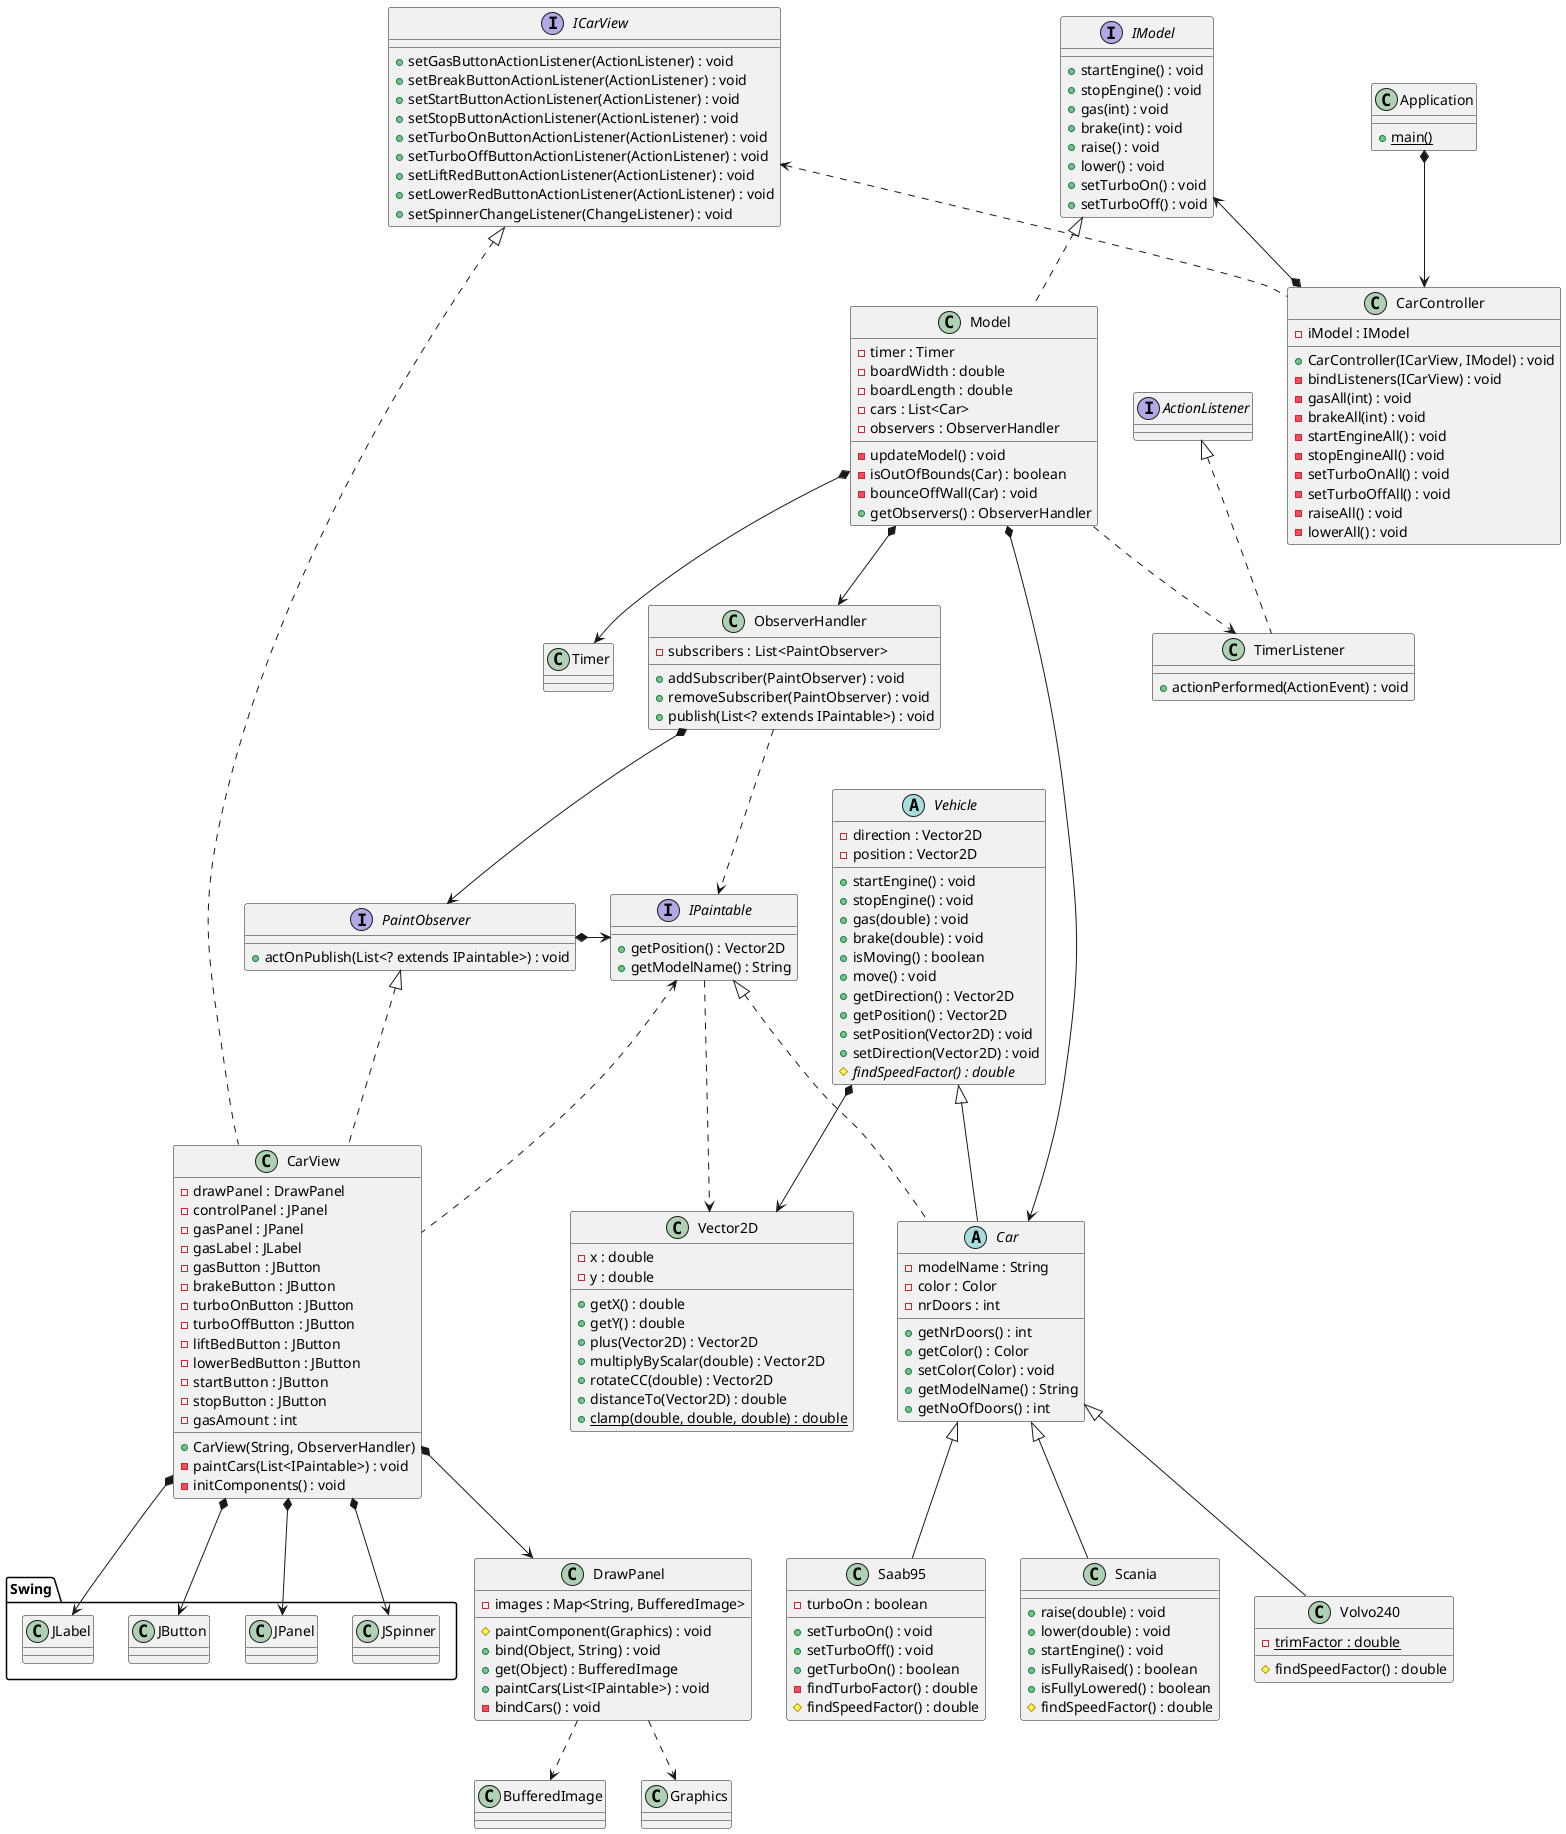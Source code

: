 @startuml


class Application{
{static}+main()
}

Application *--> CarController

interface ICarView{
+setGasButtonActionListener(ActionListener) : void
+setBreakButtonActionListener(ActionListener) : void
+setStartButtonActionListener(ActionListener) : void
+setStopButtonActionListener(ActionListener) : void
+setTurboOnButtonActionListener(ActionListener) : void
+setTurboOffButtonActionListener(ActionListener) : void
+setLiftRedButtonActionListener(ActionListener) : void
+setLowerRedButtonActionListener(ActionListener) : void
+setSpinnerChangeListener(ChangeListener) : void
}

ICarView <|.. CarView
ICarView <.. CarController


class Model{
-timer : Timer
-boardWidth : double
-boardLength : double
-cars : List<Car>
-observers : ObserverHandler
-updateModel() : void
-isOutOfBounds(Car) : boolean
-bounceOffWall(Car) : void
+getObservers() : ObserverHandler
}

Model *--> Car


interface IModel{
+startEngine() : void
+stopEngine() : void
+gas(int) : void
+brake(int) : void
+raise() : void
+lower() : void
+setTurboOn() : void
+setTurboOff() : void
}

IModel  <|.. Model
IModel <--* CarController



class CarController {
-iModel : IModel
+CarController(ICarView, IModel) : void
-bindListeners(ICarView) : void
-gasAll(int) : void
-brakeAll(int) : void
-startEngineAll() : void
-stopEngineAll() : void
-setTurboOnAll() : void
-setTurboOffAll() : void
-raiseAll() : void
-lowerAll() : void
}

class TimerListener {
+actionPerformed(ActionEvent) : void
}

class CarView {
- drawPanel : DrawPanel
- controlPanel : JPanel
- gasPanel : JPanel
- gasLabel : JLabel
- gasButton : JButton
- brakeButton : JButton
- turboOnButton : JButton
- turboOffButton : JButton
- liftBedButton : JButton
- lowerBedButton : JButton
- startButton : JButton
- stopButton : JButton
- gasAmount : int
+ CarView(String, ObserverHandler)
- paintCars(List<IPaintable>) : void
- initComponents() : void
}

class DrawPanel{
- images : Map<String, BufferedImage>
#paintComponent(Graphics) : void
+ bind(Object, String) : void
+ get(Object) : BufferedImage
+ paintCars(List<IPaintable>) : void
- bindCars() : void
}

package Swing {
class JSpinner{}
class JPanel{}
class JButton {}
class JLabel {}
}

class Timer {}
class BufferedImage{}
class Graphics{}
interface ActionListener




class Volvo240 {
-{static} trimFactor : double
#findSpeedFactor() : double
}

class Saab95 {
-turboOn : boolean
+setTurboOn() : void
+setTurboOff() : void
+getTurboOn() : boolean
-findTurboFactor() : double
#findSpeedFactor() : double
}

class Scania {
+raise(double) : void
+lower(double) : void
+startEngine() : void
+isFullyRaised() : boolean
+isFullyLowered() : boolean
#findSpeedFactor() : double
}



interface IPaintable {
+getPosition() : Vector2D
+getModelName() : String
}

abstract class Car {
-modelName : String
-color : Color
-nrDoors : int
+getNrDoors() : int
+getColor() : Color
+setColor(Color) : void
+getModelName() : String
+getNoOfDoors() : int
}

abstract class Vehicle {
-direction : Vector2D
-position : Vector2D
+startEngine() : void
+stopEngine() : void
+gas(double) : void
+brake(double) : void
+isMoving() : boolean
+move() : void
+getDirection() : Vector2D
+getPosition() : Vector2D
+setPosition(Vector2D) : void
+setDirection(Vector2D) : void
#{abstract} findSpeedFactor() : double

}



class Vector2D {
-x : double
-y : double
+getX() : double
+getY() : double
+plus(Vector2D) : Vector2D
+multiplyByScalar(double) : Vector2D
+rotateCC(double) : Vector2D
+distanceTo(Vector2D) : double
+{static}clamp(double, double, double) : double
}



CarView *--> DrawPanel
CarView *--> JPanel
CarView *--> JLabel
CarView *--> JButton
CarView *--> JSpinner



Model *--> Timer
Model ..> TimerListener

ActionListener <|.. TimerListener


Car <|-- Volvo240
Car <|-- Saab95
Car <|-- Scania

IPaintable <|.. Car
IPaintable <.. CarView

DrawPanel ..> BufferedImage

IPaintable ..> Vector2D

DrawPanel ..> Graphics

Vehicle *--> Vector2D

Vehicle <|-- Car

interface PaintObserver{
+ actOnPublish(List<? extends IPaintable>) : void
}

PaintObserver *-> IPaintable

class ObserverHandler{
- subscribers : List<PaintObserver>
+ addSubscriber(PaintObserver) : void
+ removeSubscriber(PaintObserver) : void
+ publish(List<? extends IPaintable>) : void
}

PaintObserver <|.. CarView
Model *--> ObserverHandler


ObserverHandler *--> PaintObserver
ObserverHandler ..> IPaintable





@enduml
Application *--> ICarView
Application *--> IModel

Model ..> ViewModel
class ViewModel {
-carRepresentations : List<CarRepresentation>

}

class CarRepresentation {
-position : Vector2D
-class : Class
}

CarRepresentation <--* ViewModel
Vector2D <--* CarRepresentation

CarController ..> ViewModel

ActionListener <.. CarView

-{static} X : int
-{static} Y : int

class Point{
}


CarView o--> CarController
CarController o-> CarView
class DrawedCar {
+ carRef : Car
+ image : BufferedImage
+ point : Point
+ DrawedCar()
}


DrawPanel +--> DrawedCar

DrawedCar *--> Point
DrawedCar o--> Car

CarController *--> Car


-iCarView : ICarView
